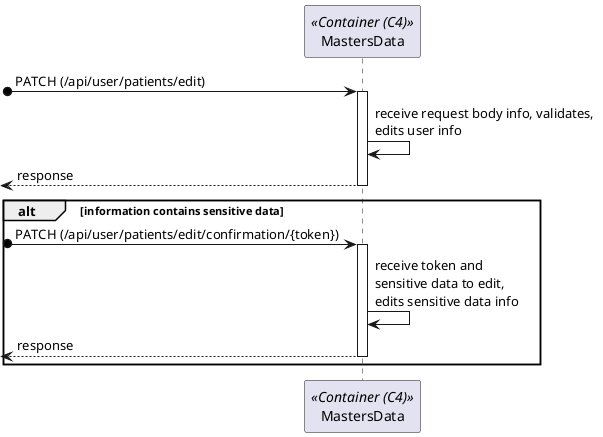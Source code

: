 ```plantuml
@startuml Process_View
participant "MastersData" as BE <<Container (C4)>>

[o-> BE: PATCH (/api/user/patients/edit)
activate BE
BE -> BE: receive request body info, validates, \nedits user info
<-- BE: response
deactivate BE
alt information contains sensitive data
[o-> BE: PATCH (/api/user/patients/edit/confirmation/{token})
activate BE
BE -> BE : receive token and \nsensitive data to edit, \nedits sensitive data info
<-- BE: response
deactivate BE
end
@enduml
```